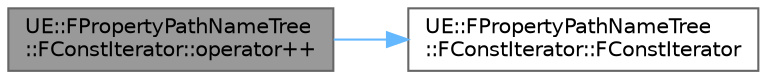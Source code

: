 digraph "UE::FPropertyPathNameTree::FConstIterator::operator++"
{
 // INTERACTIVE_SVG=YES
 // LATEX_PDF_SIZE
  bgcolor="transparent";
  edge [fontname=Helvetica,fontsize=10,labelfontname=Helvetica,labelfontsize=10];
  node [fontname=Helvetica,fontsize=10,shape=box,height=0.2,width=0.4];
  rankdir="LR";
  Node1 [id="Node000001",label="UE::FPropertyPathNameTree\l::FConstIterator::operator++",height=0.2,width=0.4,color="gray40", fillcolor="grey60", style="filled", fontcolor="black",tooltip=" "];
  Node1 -> Node2 [id="edge1_Node000001_Node000002",color="steelblue1",style="solid",tooltip=" "];
  Node2 [id="Node000002",label="UE::FPropertyPathNameTree\l::FConstIterator::FConstIterator",height=0.2,width=0.4,color="grey40", fillcolor="white", style="filled",URL="$d6/d58/classUE_1_1FPropertyPathNameTree_1_1FConstIterator.html#a72e07f6fc0bbead5335dc3343776c1ff",tooltip=" "];
}
